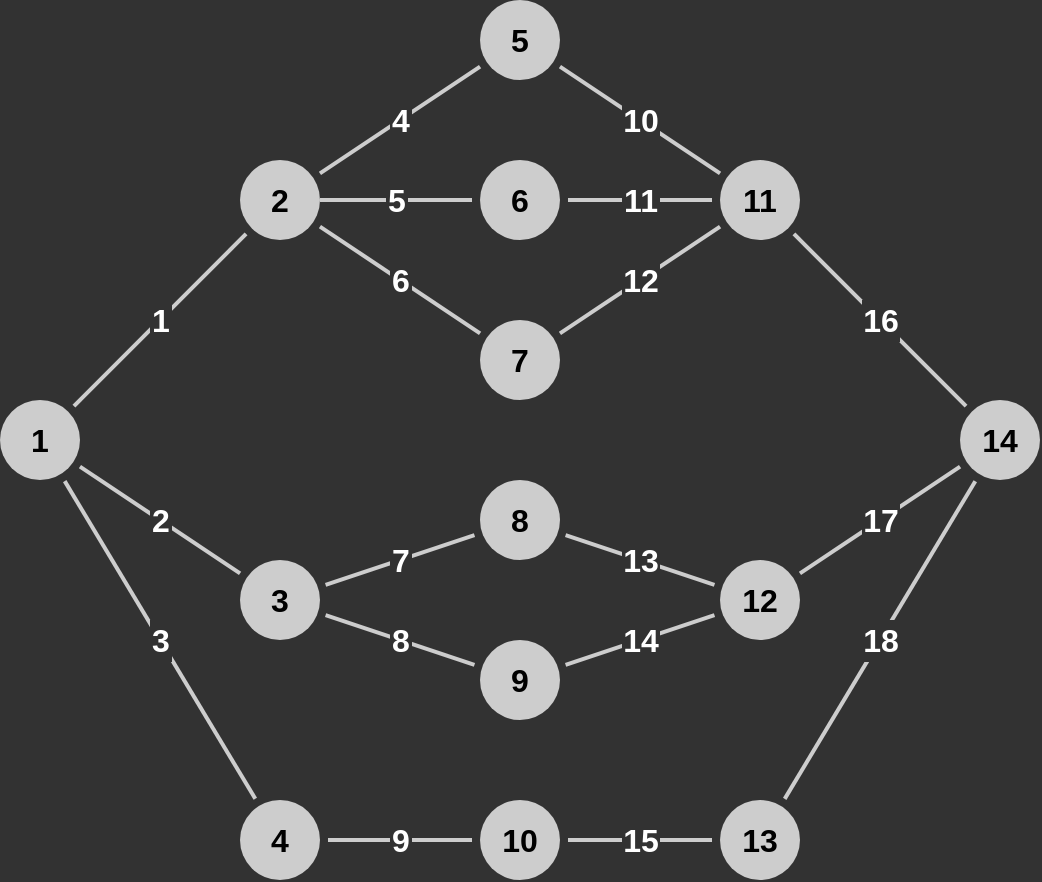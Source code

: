 <mxfile version="14.9.6" type="device"><diagram id="itymWKvPhZMBXYIXJkQ_" name="Page-1"><mxGraphModel dx="1106" dy="997" grid="1" gridSize="10" guides="1" tooltips="1" connect="1" arrows="1" fold="1" page="0" pageScale="1" pageWidth="827" pageHeight="1169" background="#323232" math="0" shadow="0"><root><mxCell id="0"/><mxCell id="1" parent="0"/><mxCell id="8jrJ4hIwarg8ChPmGmHA-1" value="1" style="ellipse;aspect=fixed;strokeColor=none;fontStyle=1;fontSize=16;fillColor=#CDCDCD;html=1;whiteSpace=wrap;labelBorderColor=none;verticalAlign=middle;align=center;" parent="1" vertex="1"><mxGeometry y="440" width="40" height="40" as="geometry"/></mxCell><mxCell id="8jrJ4hIwarg8ChPmGmHA-24" value="4" style="edgeStyle=none;rounded=0;orthogonalLoop=1;jettySize=auto;endArrow=none;endFill=0;fontSize=16;strokeWidth=2;labelBackgroundColor=#323232;fontColor=#FFFFFF;fontStyle=1;spacing=2;labelBorderColor=#323232;verticalAlign=middle;horizontal=1;html=1;shadow=0;strokeColor=#CDCDCD;jumpSize=6;targetPerimeterSpacing=4;sourcePerimeterSpacing=4;" parent="1" source="8jrJ4hIwarg8ChPmGmHA-2" target="8jrJ4hIwarg8ChPmGmHA-5" edge="1"><mxGeometry relative="1" as="geometry"/></mxCell><mxCell id="8jrJ4hIwarg8ChPmGmHA-25" value="5" style="edgeStyle=none;rounded=0;orthogonalLoop=1;jettySize=auto;exitX=1;exitY=0.5;exitDx=0;exitDy=0;endArrow=none;endFill=0;fontSize=16;strokeWidth=2;labelBackgroundColor=#323232;fontColor=#FFFFFF;fontStyle=1;spacing=2;labelBorderColor=#323232;verticalAlign=middle;horizontal=1;html=1;shadow=0;strokeColor=#CDCDCD;jumpSize=6;targetPerimeterSpacing=4;sourcePerimeterSpacing=4;" parent="1" source="8jrJ4hIwarg8ChPmGmHA-2" target="8jrJ4hIwarg8ChPmGmHA-6" edge="1"><mxGeometry relative="1" as="geometry"/></mxCell><mxCell id="8jrJ4hIwarg8ChPmGmHA-26" value="6" style="edgeStyle=none;rounded=0;orthogonalLoop=1;jettySize=auto;endArrow=none;endFill=0;fontSize=16;strokeWidth=2;labelBackgroundColor=#323232;fontColor=#FFFFFF;fontStyle=1;spacing=2;labelBorderColor=#323232;verticalAlign=middle;horizontal=1;html=1;shadow=0;strokeColor=#CDCDCD;jumpSize=6;targetPerimeterSpacing=4;sourcePerimeterSpacing=4;" parent="1" source="8jrJ4hIwarg8ChPmGmHA-2" target="8jrJ4hIwarg8ChPmGmHA-7" edge="1"><mxGeometry relative="1" as="geometry"/></mxCell><mxCell id="8jrJ4hIwarg8ChPmGmHA-2" value="2" style="ellipse;aspect=fixed;strokeColor=none;fontStyle=1;fontSize=16;fillColor=#CDCDCD;html=1;whiteSpace=wrap;labelBorderColor=none;verticalAlign=middle;align=center;" parent="1" vertex="1"><mxGeometry x="120" y="320" width="40" height="40" as="geometry"/></mxCell><mxCell id="8jrJ4hIwarg8ChPmGmHA-27" value="7" style="edgeStyle=none;rounded=0;orthogonalLoop=1;jettySize=auto;endArrow=none;endFill=0;fontSize=16;strokeWidth=2;labelBackgroundColor=#323232;fontColor=#FFFFFF;fontStyle=1;spacing=2;labelBorderColor=#323232;verticalAlign=middle;horizontal=1;html=1;shadow=0;strokeColor=#CDCDCD;jumpSize=6;targetPerimeterSpacing=4;sourcePerimeterSpacing=4;" parent="1" source="8jrJ4hIwarg8ChPmGmHA-3" target="8jrJ4hIwarg8ChPmGmHA-8" edge="1"><mxGeometry relative="1" as="geometry"/></mxCell><mxCell id="8jrJ4hIwarg8ChPmGmHA-28" value="8" style="edgeStyle=none;rounded=0;orthogonalLoop=1;jettySize=auto;endArrow=none;endFill=0;fontSize=16;strokeWidth=2;labelBackgroundColor=#323232;fontColor=#FFFFFF;fontStyle=1;spacing=2;labelBorderColor=#323232;verticalAlign=middle;horizontal=1;html=1;shadow=0;strokeColor=#CDCDCD;jumpSize=6;targetPerimeterSpacing=4;sourcePerimeterSpacing=4;" parent="1" source="8jrJ4hIwarg8ChPmGmHA-3" target="8jrJ4hIwarg8ChPmGmHA-9" edge="1"><mxGeometry relative="1" as="geometry"/></mxCell><mxCell id="8jrJ4hIwarg8ChPmGmHA-3" value="3" style="ellipse;aspect=fixed;strokeColor=none;fontStyle=1;fontSize=16;fillColor=#CDCDCD;html=1;whiteSpace=wrap;labelBorderColor=none;verticalAlign=middle;align=center;" parent="1" vertex="1"><mxGeometry x="120" y="520" width="40" height="40" as="geometry"/></mxCell><mxCell id="8jrJ4hIwarg8ChPmGmHA-30" value="9" style="edgeStyle=none;rounded=0;orthogonalLoop=1;jettySize=auto;endArrow=none;endFill=0;fontSize=16;strokeWidth=2;labelBackgroundColor=#323232;fontColor=#FFFFFF;fontStyle=1;spacing=2;labelBorderColor=#323232;verticalAlign=middle;horizontal=1;html=1;shadow=0;strokeColor=#CDCDCD;jumpSize=6;targetPerimeterSpacing=4;sourcePerimeterSpacing=4;" parent="1" source="8jrJ4hIwarg8ChPmGmHA-4" target="8jrJ4hIwarg8ChPmGmHA-11" edge="1"><mxGeometry relative="1" as="geometry"/></mxCell><mxCell id="8jrJ4hIwarg8ChPmGmHA-4" value="4" style="ellipse;aspect=fixed;strokeColor=none;fontStyle=1;fontSize=16;fillColor=#CDCDCD;html=1;whiteSpace=wrap;labelBorderColor=none;verticalAlign=middle;align=center;" parent="1" vertex="1"><mxGeometry x="120" y="640" width="40" height="40" as="geometry"/></mxCell><mxCell id="8jrJ4hIwarg8ChPmGmHA-38" value="10" style="edgeStyle=none;rounded=0;orthogonalLoop=1;jettySize=auto;shadow=0;sketch=0;endArrow=none;endFill=0;fontSize=16;strokeWidth=2;labelBackgroundColor=#323232;fontColor=#FFFFFF;fontStyle=1;spacing=2;labelBorderColor=#323232;verticalAlign=middle;horizontal=1;html=1;strokeColor=#CDCDCD;jumpSize=6;targetPerimeterSpacing=4;sourcePerimeterSpacing=4;" parent="1" source="8jrJ4hIwarg8ChPmGmHA-5" target="8jrJ4hIwarg8ChPmGmHA-14" edge="1"><mxGeometry relative="1" as="geometry"/></mxCell><mxCell id="8jrJ4hIwarg8ChPmGmHA-5" value="5" style="ellipse;aspect=fixed;strokeColor=none;fontStyle=1;fontSize=16;fillColor=#CDCDCD;html=1;whiteSpace=wrap;labelBorderColor=none;verticalAlign=middle;align=center;" parent="1" vertex="1"><mxGeometry x="240" y="240" width="40" height="40" as="geometry"/></mxCell><mxCell id="8jrJ4hIwarg8ChPmGmHA-39" value="11" style="edgeStyle=none;rounded=0;orthogonalLoop=1;jettySize=auto;endArrow=none;endFill=0;fontSize=16;strokeWidth=2;labelBackgroundColor=#323232;fontColor=#FFFFFF;fontStyle=1;spacing=2;labelBorderColor=#323232;verticalAlign=middle;horizontal=1;html=1;shadow=0;strokeColor=#CDCDCD;jumpSize=6;targetPerimeterSpacing=4;sourcePerimeterSpacing=4;" parent="1" source="8jrJ4hIwarg8ChPmGmHA-6" target="8jrJ4hIwarg8ChPmGmHA-14" edge="1"><mxGeometry relative="1" as="geometry"/></mxCell><mxCell id="8jrJ4hIwarg8ChPmGmHA-6" value="6" style="ellipse;aspect=fixed;strokeColor=none;fontStyle=1;fontSize=16;fillColor=#CDCDCD;html=1;whiteSpace=wrap;labelBorderColor=none;verticalAlign=middle;align=center;" parent="1" vertex="1"><mxGeometry x="240" y="320" width="40" height="40" as="geometry"/></mxCell><mxCell id="8jrJ4hIwarg8ChPmGmHA-40" value="12" style="edgeStyle=none;rounded=0;orthogonalLoop=1;jettySize=auto;endArrow=none;endFill=0;fontSize=16;strokeWidth=2;labelBackgroundColor=#323232;fontColor=#FFFFFF;fontStyle=1;spacing=2;labelBorderColor=#323232;verticalAlign=middle;horizontal=1;html=1;shadow=0;strokeColor=#CDCDCD;jumpSize=6;targetPerimeterSpacing=4;sourcePerimeterSpacing=4;" parent="1" source="8jrJ4hIwarg8ChPmGmHA-7" target="8jrJ4hIwarg8ChPmGmHA-14" edge="1"><mxGeometry relative="1" as="geometry"/></mxCell><mxCell id="8jrJ4hIwarg8ChPmGmHA-7" value="7" style="ellipse;aspect=fixed;strokeColor=none;fontStyle=1;fontSize=16;fillColor=#CDCDCD;html=1;whiteSpace=wrap;labelBorderColor=none;verticalAlign=middle;align=center;" parent="1" vertex="1"><mxGeometry x="240" y="400" width="40" height="40" as="geometry"/></mxCell><mxCell id="8jrJ4hIwarg8ChPmGmHA-37" value="13" style="edgeStyle=none;rounded=0;orthogonalLoop=1;jettySize=auto;endArrow=none;endFill=0;fontSize=16;strokeWidth=2;labelBackgroundColor=#323232;fontColor=#FFFFFF;fontStyle=1;spacing=2;labelBorderColor=#323232;verticalAlign=middle;horizontal=1;html=1;shadow=0;strokeColor=#CDCDCD;jumpSize=6;targetPerimeterSpacing=4;sourcePerimeterSpacing=4;" parent="1" source="8jrJ4hIwarg8ChPmGmHA-8" target="8jrJ4hIwarg8ChPmGmHA-15" edge="1"><mxGeometry relative="1" as="geometry"/></mxCell><mxCell id="8jrJ4hIwarg8ChPmGmHA-8" value="8" style="ellipse;aspect=fixed;strokeColor=none;fontStyle=1;fontSize=16;fillColor=#CDCDCD;html=1;whiteSpace=wrap;labelBorderColor=none;verticalAlign=middle;align=center;" parent="1" vertex="1"><mxGeometry x="240" y="480" width="40" height="40" as="geometry"/></mxCell><mxCell id="8jrJ4hIwarg8ChPmGmHA-36" value="14" style="edgeStyle=none;rounded=0;orthogonalLoop=1;jettySize=auto;endArrow=none;endFill=0;fontSize=16;strokeWidth=2;labelBackgroundColor=#323232;fontColor=#FFFFFF;fontStyle=1;spacing=2;labelBorderColor=#323232;verticalAlign=middle;horizontal=1;html=1;shadow=0;strokeColor=#CDCDCD;jumpSize=6;targetPerimeterSpacing=4;sourcePerimeterSpacing=4;" parent="1" source="8jrJ4hIwarg8ChPmGmHA-9" target="8jrJ4hIwarg8ChPmGmHA-15" edge="1"><mxGeometry relative="1" as="geometry"/></mxCell><mxCell id="8jrJ4hIwarg8ChPmGmHA-9" value="9" style="ellipse;aspect=fixed;strokeColor=none;fontStyle=1;fontSize=16;fillColor=#CDCDCD;html=1;whiteSpace=wrap;labelBorderColor=none;verticalAlign=middle;align=center;" parent="1" vertex="1"><mxGeometry x="240" y="560" width="40" height="40" as="geometry"/></mxCell><mxCell id="8jrJ4hIwarg8ChPmGmHA-34" value="15" style="edgeStyle=none;rounded=0;orthogonalLoop=1;jettySize=auto;endArrow=none;endFill=0;fontSize=16;strokeWidth=2;labelBackgroundColor=#323232;fontColor=#FFFFFF;fontStyle=1;spacing=2;labelBorderColor=#323232;verticalAlign=middle;horizontal=1;html=1;shadow=0;strokeColor=#CDCDCD;jumpSize=6;targetPerimeterSpacing=4;sourcePerimeterSpacing=4;" parent="1" source="8jrJ4hIwarg8ChPmGmHA-11" target="8jrJ4hIwarg8ChPmGmHA-16" edge="1"><mxGeometry relative="1" as="geometry"/></mxCell><mxCell id="8jrJ4hIwarg8ChPmGmHA-11" value="10" style="ellipse;aspect=fixed;strokeColor=none;fontStyle=1;fontSize=16;fillColor=#CDCDCD;html=1;whiteSpace=wrap;labelBorderColor=none;verticalAlign=middle;align=center;" parent="1" vertex="1"><mxGeometry x="240" y="640" width="40" height="40" as="geometry"/></mxCell><mxCell id="8jrJ4hIwarg8ChPmGmHA-41" value="16" style="edgeStyle=none;rounded=0;orthogonalLoop=1;jettySize=auto;endArrow=none;endFill=0;fontSize=16;strokeWidth=2;labelBackgroundColor=#323232;fontColor=#FFFFFF;fontStyle=1;spacing=2;labelBorderColor=#323232;verticalAlign=middle;horizontal=1;html=1;shadow=0;strokeColor=#CDCDCD;jumpSize=6;targetPerimeterSpacing=4;sourcePerimeterSpacing=4;" parent="1" source="8jrJ4hIwarg8ChPmGmHA-14" target="8jrJ4hIwarg8ChPmGmHA-17" edge="1"><mxGeometry relative="1" as="geometry"/></mxCell><mxCell id="8jrJ4hIwarg8ChPmGmHA-14" value="11" style="ellipse;aspect=fixed;strokeColor=none;fontStyle=1;fontSize=16;fillColor=#CDCDCD;html=1;whiteSpace=wrap;labelBorderColor=none;verticalAlign=middle;align=center;" parent="1" vertex="1"><mxGeometry x="360" y="320" width="40" height="40" as="geometry"/></mxCell><mxCell id="8jrJ4hIwarg8ChPmGmHA-42" value="17" style="edgeStyle=none;rounded=0;orthogonalLoop=1;jettySize=auto;endArrow=none;endFill=0;fontSize=16;strokeWidth=2;labelBackgroundColor=#323232;fontColor=#FFFFFF;fontStyle=1;spacing=2;labelBorderColor=#323232;verticalAlign=middle;horizontal=1;html=1;shadow=0;strokeColor=#CDCDCD;jumpSize=6;targetPerimeterSpacing=4;sourcePerimeterSpacing=4;" parent="1" source="8jrJ4hIwarg8ChPmGmHA-15" target="8jrJ4hIwarg8ChPmGmHA-17" edge="1"><mxGeometry relative="1" as="geometry"/></mxCell><mxCell id="8jrJ4hIwarg8ChPmGmHA-15" value="12" style="ellipse;aspect=fixed;strokeColor=none;fontStyle=1;fontSize=16;fillColor=#CDCDCD;html=1;whiteSpace=wrap;labelBorderColor=none;verticalAlign=middle;align=center;" parent="1" vertex="1"><mxGeometry x="360" y="520" width="40" height="40" as="geometry"/></mxCell><mxCell id="8jrJ4hIwarg8ChPmGmHA-43" value="18" style="edgeStyle=none;rounded=0;orthogonalLoop=1;jettySize=auto;endArrow=none;endFill=0;fontSize=16;strokeWidth=2;labelBackgroundColor=#323232;fontColor=#FFFFFF;fontStyle=1;spacing=2;labelBorderColor=#323232;verticalAlign=middle;horizontal=1;html=1;shadow=0;strokeColor=#CDCDCD;jumpSize=6;targetPerimeterSpacing=4;sourcePerimeterSpacing=4;" parent="1" source="8jrJ4hIwarg8ChPmGmHA-16" target="8jrJ4hIwarg8ChPmGmHA-17" edge="1"><mxGeometry relative="1" as="geometry"/></mxCell><mxCell id="8jrJ4hIwarg8ChPmGmHA-16" value="13" style="ellipse;aspect=fixed;strokeColor=none;fontStyle=1;fontSize=16;fillColor=#CDCDCD;html=1;whiteSpace=wrap;labelBorderColor=none;verticalAlign=middle;align=center;" parent="1" vertex="1"><mxGeometry x="360" y="640" width="40" height="40" as="geometry"/></mxCell><mxCell id="8jrJ4hIwarg8ChPmGmHA-17" value="14" style="ellipse;aspect=fixed;strokeColor=none;fontStyle=1;fontSize=16;fillColor=#CDCDCD;html=1;whiteSpace=wrap;labelBorderColor=none;verticalAlign=middle;align=center;" parent="1" vertex="1"><mxGeometry x="480" y="440" width="40" height="40" as="geometry"/></mxCell><mxCell id="8jrJ4hIwarg8ChPmGmHA-18" value="1" style="shadow=0;endArrow=none;endFill=0;fontSize=16;strokeWidth=2;labelBackgroundColor=#323232;fontColor=#FFFFFF;fontStyle=1;spacing=2;labelBorderColor=#323232;verticalAlign=middle;horizontal=1;html=1;strokeColor=#CDCDCD;jumpSize=6;targetPerimeterSpacing=4;sourcePerimeterSpacing=4;" parent="1" source="8jrJ4hIwarg8ChPmGmHA-1" target="8jrJ4hIwarg8ChPmGmHA-2" edge="1"><mxGeometry width="100" relative="1" as="geometry"><mxPoint x="550" y="450" as="sourcePoint"/><mxPoint x="650" y="450" as="targetPoint"/></mxGeometry></mxCell><mxCell id="8jrJ4hIwarg8ChPmGmHA-19" value="2" style="endArrow=none;endFill=0;fontSize=16;strokeWidth=2;labelBackgroundColor=#323232;fontColor=#FFFFFF;fontStyle=1;spacing=2;labelBorderColor=#323232;verticalAlign=middle;horizontal=1;html=1;shadow=0;strokeColor=#CDCDCD;jumpSize=6;targetPerimeterSpacing=4;sourcePerimeterSpacing=4;" parent="1" source="8jrJ4hIwarg8ChPmGmHA-1" target="8jrJ4hIwarg8ChPmGmHA-3" edge="1"><mxGeometry width="100" relative="1" as="geometry"><mxPoint x="38.944" y="452.111" as="sourcePoint"/><mxPoint x="141.056" y="247.889" as="targetPoint"/></mxGeometry></mxCell><mxCell id="8jrJ4hIwarg8ChPmGmHA-20" value="3" style="endArrow=none;endFill=0;fontSize=16;strokeWidth=2;labelBackgroundColor=#323232;fontColor=#FFFFFF;fontStyle=1;spacing=2;labelBorderColor=#323232;verticalAlign=middle;horizontal=1;html=1;shadow=0;strokeColor=#CDCDCD;jumpSize=6;targetPerimeterSpacing=4;sourcePerimeterSpacing=4;" parent="1" source="8jrJ4hIwarg8ChPmGmHA-1" target="8jrJ4hIwarg8ChPmGmHA-4" edge="1"><mxGeometry width="100" relative="1" as="geometry"><mxPoint x="50" y="470" as="sourcePoint"/><mxPoint x="130" y="470" as="targetPoint"/></mxGeometry></mxCell></root></mxGraphModel></diagram></mxfile>
